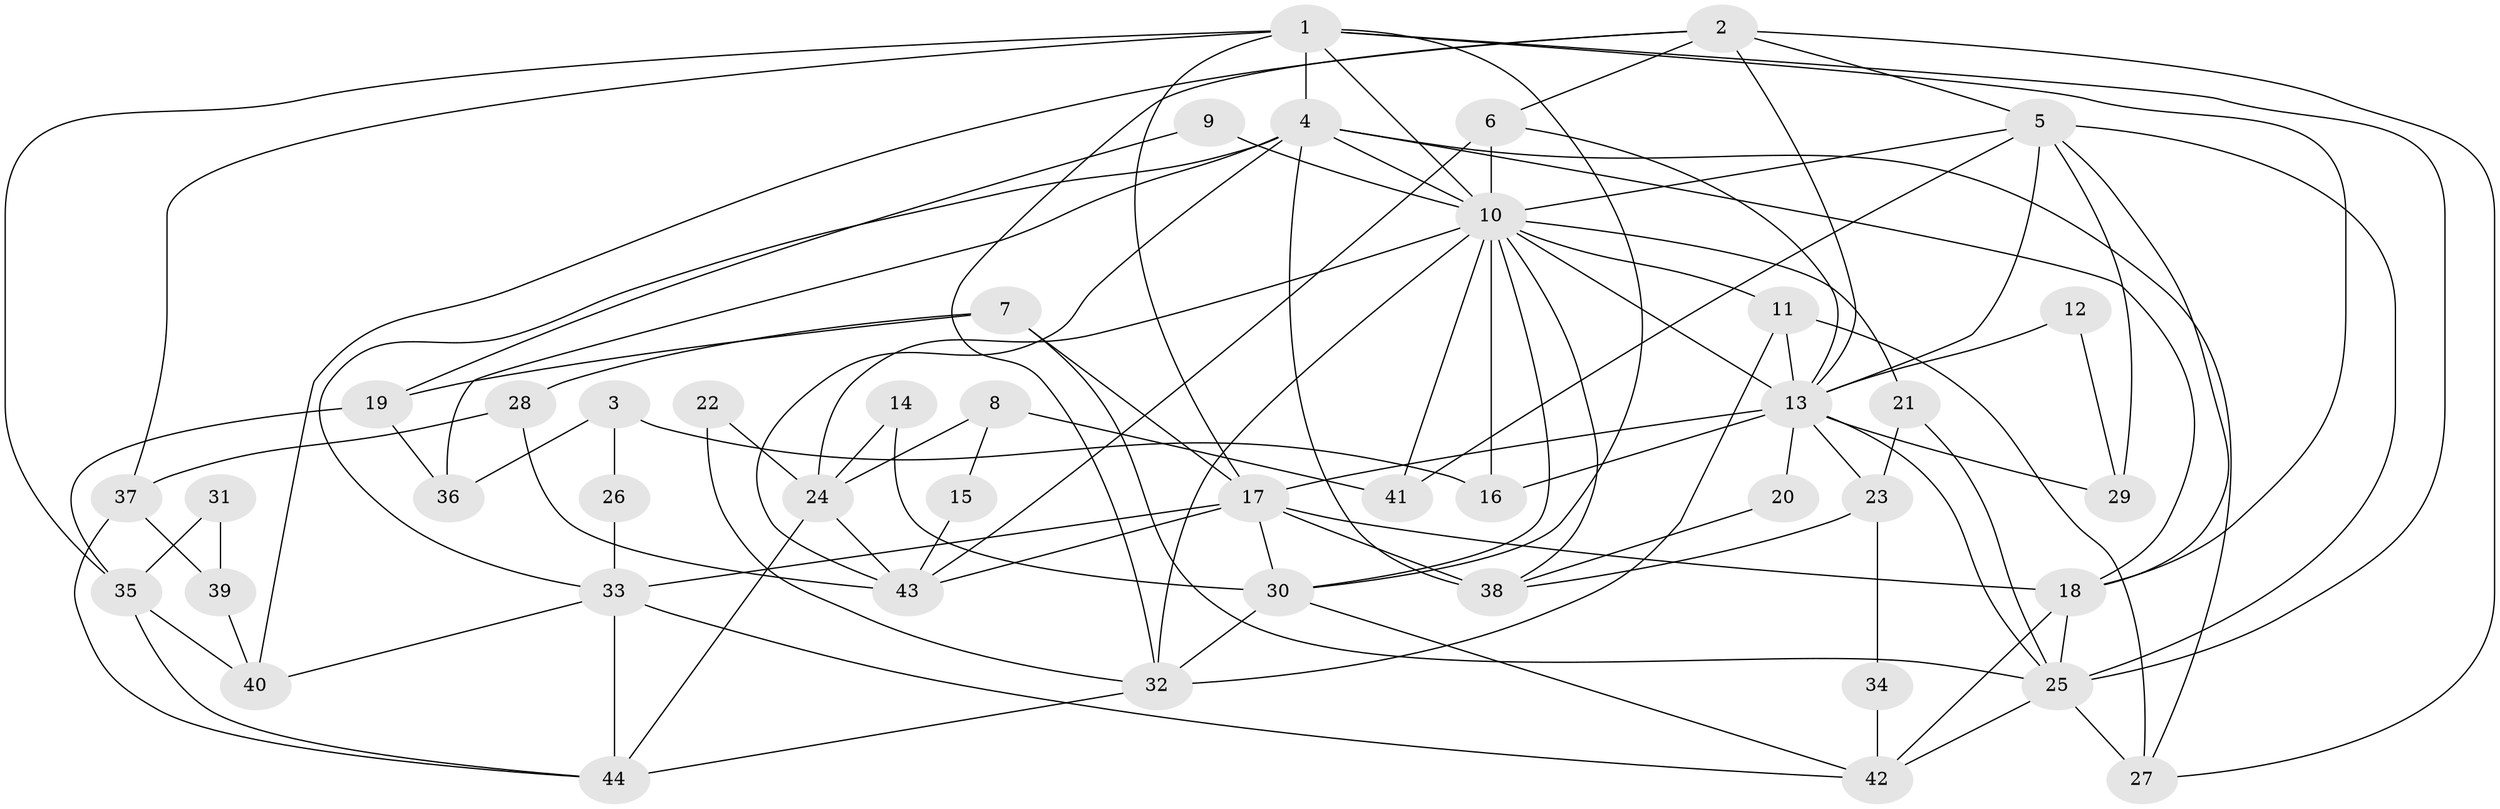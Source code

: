 // original degree distribution, {5: 0.1506849315068493, 3: 0.2465753424657534, 4: 0.273972602739726, 8: 0.0273972602739726, 2: 0.1643835616438356, 6: 0.0958904109589041, 7: 0.0410958904109589}
// Generated by graph-tools (version 1.1) at 2025/51/03/04/25 22:51:07]
// undirected, 44 vertices, 102 edges
graph export_dot {
  node [color=gray90,style=filled];
  1;
  2;
  3;
  4;
  5;
  6;
  7;
  8;
  9;
  10;
  11;
  12;
  13;
  14;
  15;
  16;
  17;
  18;
  19;
  20;
  21;
  22;
  23;
  24;
  25;
  26;
  27;
  28;
  29;
  30;
  31;
  32;
  33;
  34;
  35;
  36;
  37;
  38;
  39;
  40;
  41;
  42;
  43;
  44;
  1 -- 4 [weight=1.0];
  1 -- 10 [weight=1.0];
  1 -- 17 [weight=2.0];
  1 -- 18 [weight=1.0];
  1 -- 25 [weight=1.0];
  1 -- 30 [weight=1.0];
  1 -- 35 [weight=1.0];
  1 -- 37 [weight=1.0];
  2 -- 5 [weight=1.0];
  2 -- 6 [weight=1.0];
  2 -- 13 [weight=1.0];
  2 -- 27 [weight=1.0];
  2 -- 32 [weight=1.0];
  2 -- 40 [weight=1.0];
  3 -- 16 [weight=1.0];
  3 -- 26 [weight=1.0];
  3 -- 36 [weight=1.0];
  4 -- 10 [weight=1.0];
  4 -- 18 [weight=2.0];
  4 -- 27 [weight=1.0];
  4 -- 33 [weight=1.0];
  4 -- 36 [weight=1.0];
  4 -- 38 [weight=1.0];
  4 -- 43 [weight=1.0];
  5 -- 10 [weight=2.0];
  5 -- 13 [weight=1.0];
  5 -- 18 [weight=1.0];
  5 -- 25 [weight=1.0];
  5 -- 29 [weight=1.0];
  5 -- 41 [weight=1.0];
  6 -- 10 [weight=2.0];
  6 -- 13 [weight=1.0];
  6 -- 43 [weight=1.0];
  7 -- 17 [weight=1.0];
  7 -- 19 [weight=1.0];
  7 -- 25 [weight=1.0];
  7 -- 28 [weight=1.0];
  8 -- 15 [weight=1.0];
  8 -- 24 [weight=1.0];
  8 -- 41 [weight=1.0];
  9 -- 10 [weight=1.0];
  9 -- 19 [weight=1.0];
  10 -- 11 [weight=1.0];
  10 -- 13 [weight=1.0];
  10 -- 16 [weight=1.0];
  10 -- 21 [weight=1.0];
  10 -- 24 [weight=1.0];
  10 -- 30 [weight=1.0];
  10 -- 32 [weight=1.0];
  10 -- 38 [weight=1.0];
  10 -- 41 [weight=1.0];
  11 -- 13 [weight=3.0];
  11 -- 27 [weight=2.0];
  11 -- 32 [weight=2.0];
  12 -- 13 [weight=1.0];
  12 -- 29 [weight=1.0];
  13 -- 16 [weight=2.0];
  13 -- 17 [weight=1.0];
  13 -- 20 [weight=1.0];
  13 -- 23 [weight=1.0];
  13 -- 25 [weight=2.0];
  13 -- 29 [weight=1.0];
  14 -- 24 [weight=1.0];
  14 -- 30 [weight=1.0];
  15 -- 43 [weight=1.0];
  17 -- 18 [weight=1.0];
  17 -- 30 [weight=2.0];
  17 -- 33 [weight=1.0];
  17 -- 38 [weight=2.0];
  17 -- 43 [weight=1.0];
  18 -- 25 [weight=2.0];
  18 -- 42 [weight=1.0];
  19 -- 35 [weight=1.0];
  19 -- 36 [weight=1.0];
  20 -- 38 [weight=1.0];
  21 -- 23 [weight=1.0];
  21 -- 25 [weight=1.0];
  22 -- 24 [weight=1.0];
  22 -- 32 [weight=1.0];
  23 -- 34 [weight=1.0];
  23 -- 38 [weight=1.0];
  24 -- 43 [weight=1.0];
  24 -- 44 [weight=1.0];
  25 -- 27 [weight=1.0];
  25 -- 42 [weight=1.0];
  26 -- 33 [weight=1.0];
  28 -- 37 [weight=1.0];
  28 -- 43 [weight=1.0];
  30 -- 32 [weight=1.0];
  30 -- 42 [weight=1.0];
  31 -- 35 [weight=1.0];
  31 -- 39 [weight=1.0];
  32 -- 44 [weight=1.0];
  33 -- 40 [weight=1.0];
  33 -- 42 [weight=1.0];
  33 -- 44 [weight=1.0];
  34 -- 42 [weight=1.0];
  35 -- 40 [weight=1.0];
  35 -- 44 [weight=1.0];
  37 -- 39 [weight=1.0];
  37 -- 44 [weight=1.0];
  39 -- 40 [weight=1.0];
}
